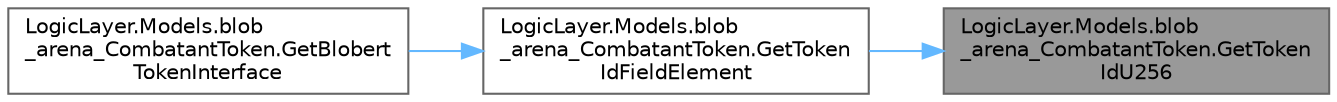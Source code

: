 digraph "LogicLayer.Models.blob_arena_CombatantToken.GetTokenIdU256"
{
 // LATEX_PDF_SIZE
  bgcolor="transparent";
  edge [fontname=Helvetica,fontsize=10,labelfontname=Helvetica,labelfontsize=10];
  node [fontname=Helvetica,fontsize=10,shape=box,height=0.2,width=0.4];
  rankdir="RL";
  Node1 [id="Node000001",label="LogicLayer.Models.blob\l_arena_CombatantToken.GetToken\lIdU256",height=0.2,width=0.4,color="gray40", fillcolor="grey60", style="filled", fontcolor="black",tooltip="Retrieves the token ID for this combatant in the U256 format."];
  Node1 -> Node2 [id="edge1_Node000001_Node000002",dir="back",color="steelblue1",style="solid",tooltip=" "];
  Node2 [id="Node000002",label="LogicLayer.Models.blob\l_arena_CombatantToken.GetToken\lIdFieldElement",height=0.2,width=0.4,color="grey40", fillcolor="white", style="filled",URL="$class_logic_layer_1_1_models_1_1blob__arena___combatant_token.html#a7af4e5539fff7d69877cc654a2296b6e",tooltip="Retrieves the token ID for this combatant in the FieldElement format."];
  Node2 -> Node3 [id="edge2_Node000002_Node000003",dir="back",color="steelblue1",style="solid",tooltip=" "];
  Node3 [id="Node000003",label="LogicLayer.Models.blob\l_arena_CombatantToken.GetBlobert\lTokenInterface",height=0.2,width=0.4,color="grey40", fillcolor="white", style="filled",URL="$class_logic_layer_1_1_models_1_1blob__arena___combatant_token.html#acf1c5349d0a992b25d13fc2ed2a548f9",tooltip="Retrieves the Blobert token Straight away."];
}
